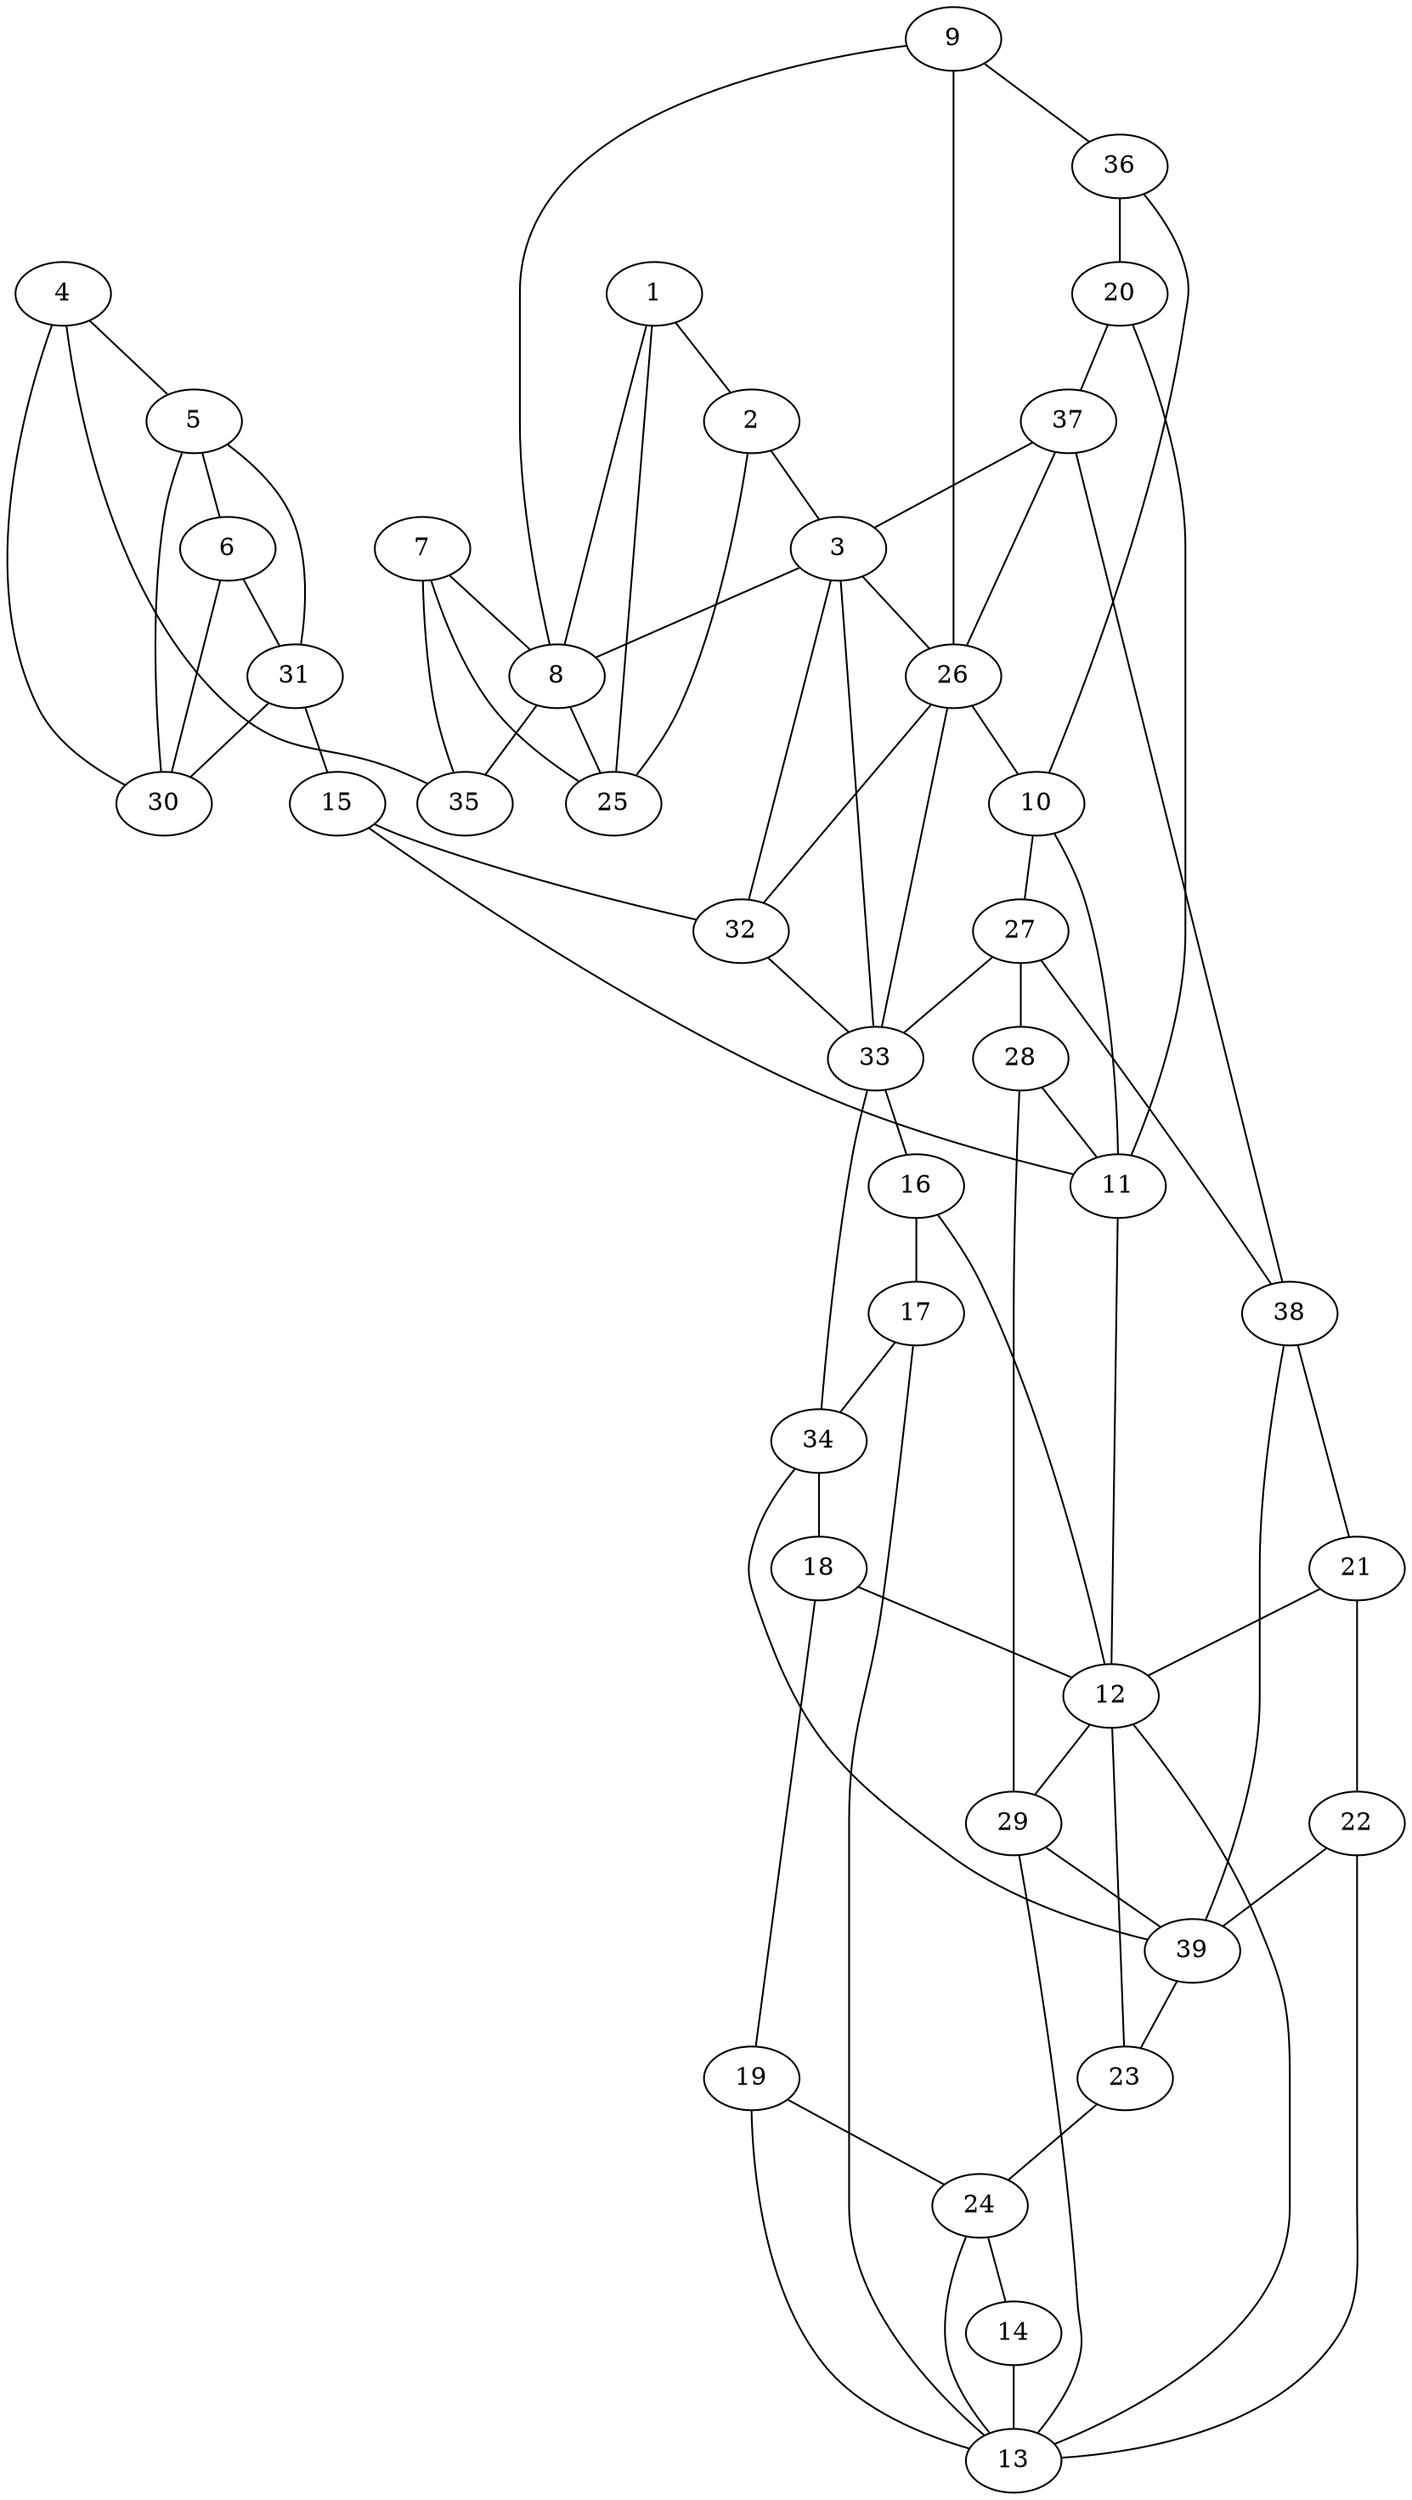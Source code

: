 graph pdb1ban {
	1	 [aaLength=13,
		sequence=TFDGVADYLQTYH,
		type=0];
	2	 [aaLength=9,
		sequence=TKSEAQALG,
		type=0];
	1 -- 2	 [distance0="25.47225",
		frequency=1,
		type0=2];
	8	 [aaLength=9,
		sequence=TKSEAQALG,
		type=0];
	1 -- 8	 [distance0="31.0586",
		frequency=1,
		type0=3];
	25	 [aaLength=4,
		sequence=PDNY,
		type=2];
	1 -- 25	 [distance0="19.64709",
		frequency=1,
		type0=1];
	3	 [aaLength=6,
		sequence=NLADVA,
		type=0];
	2 -- 3	 [distance0="18.18288",
		distance1="6.0",
		frequency=2,
		type0=3,
		type1=4];
	2 -- 25	 [distance0="7.404679",
		frequency=1,
		type0=1];
	3 -- 8	 [distance0="18.08348",
		frequency=1,
		type0=2];
	26	 [aaLength=4,
		sequence=APGK,
		type=2];
	3 -- 26	 [distance0="5.655442",
		distance1="0.0",
		frequency=2,
		type0=1,
		type1=5];
	4	 [aaLength=13,
		sequence=TFDGVADYLQTYH,
		type=0];
	5	 [aaLength=9,
		sequence=TKSEAQALG,
		type=0];
	4 -- 5	 [distance0="25.47614",
		frequency=1,
		type0=2];
	30	 [aaLength=4,
		sequence=PDNY,
		type=2];
	4 -- 30	 [distance0="19.76702",
		distance1="2.0",
		frequency=2,
		type0=1,
		type1=4];
	35	 [aaLength=4,
		sequence=PDNY,
		type=2];
	4 -- 35	 [distance0="27.77506",
		frequency=1,
		type0=3];
	6	 [aaLength=6,
		sequence=NLADVA,
		type=0];
	5 -- 6	 [distance0="18.23108",
		distance1="6.0",
		frequency=2,
		type0=2,
		type1=4];
	5 -- 30	 [distance0="6.959599",
		frequency=1,
		type0=1];
	6 -- 30	 [distance0="20.8464",
		frequency=1,
		type0=3];
	31	 [aaLength=4,
		sequence=APGK,
		type=2];
	6 -- 31	 [distance0="5.723051",
		distance1="0.0",
		frequency=2,
		type0=1,
		type1=5];
	7	 [aaLength=13,
		sequence=TFDGVADYLQTYH,
		type=0];
	7 -- 8	 [distance0="25.62784",
		frequency=1,
		type0=2];
	7 -- 25	 [distance0="28.3288",
		frequency=1,
		type0=3];
	7 -- 35	 [distance0="19.64472",
		distance1="2.0",
		frequency=2,
		type0=1,
		type1=4];
	8 -- 25	 [distance0="14.62257",
		frequency=1,
		type0=2];
	8 -- 35	 [distance0="7.170753",
		frequency=1,
		type0=1];
	9	 [aaLength=6,
		sequence=NLADVA,
		type=0];
	9 -- 8	 [distance0="18.13165",
		frequency=1,
		type0=2];
	9 -- 26	 [distance0="18.54156",
		frequency=1,
		type0=3];
	36	 [aaLength=4,
		sequence=APGK,
		type=2];
	9 -- 36	 [distance0="5.60279",
		distance1="0.0",
		frequency=2,
		type0=1,
		type1=5];
	10	 [aaLength=6,
		sequence=SIGGDI,
		type=1];
	11	 [aaLength=7,
		sequence=TWREADI,
		type=1];
	10 -- 11	 [distance0="20.0",
		frequency=1,
		type0=3];
	27	 [aaLength=4,
		sequence=NREG,
		type=2];
	10 -- 27	 [distance0="2.0",
		frequency=1,
		type0=4];
	12	 [aaLength=7,
		sequence=SDRILYA,
		type=1];
	11 -- 12	 [distance0="15.0",
		distance1="8.0",
		frequency=2,
		type0=3,
		type1=4];
	13	 [aaLength=6,
		sequence=WLIYKT,
		type=1];
	12 -- 13	 [distance0="9.0",
		frequency=1,
		type0=3];
	29	 [aaLength=4,
		sequence=ASDW,
		type=2];
	12 -- 29	 [distance0="0.0",
		frequency=1,
		type0=5];
	14	 [aaLength=3,
		sequence=FTK,
		type=1];
	14 -- 13	 [distance0="12.0",
		frequency=1,
		type0=3];
	15	 [aaLength=6,
		sequence=SIGGDI,
		type=1];
	15 -- 11	 [distance0="20.0",
		frequency=1,
		type0=3];
	32	 [aaLength=4,
		sequence=NREG,
		type=2];
	15 -- 32	 [distance0="2.0",
		frequency=1,
		type0=4];
	16	 [aaLength=7,
		sequence=TWREADI,
		type=1];
	16 -- 12	 [distance0="15.0",
		frequency=1,
		type0=3];
	17	 [aaLength=7,
		sequence=SDRILYA,
		type=1];
	16 -- 17	 [distance0="8.0",
		frequency=1,
		type0=4];
	17 -- 13	 [distance0="9.0",
		frequency=1,
		type0=3];
	34	 [aaLength=4,
		sequence=ASDW,
		type=2];
	17 -- 34	 [distance0="0.0",
		frequency=1,
		type0=5];
	18	 [aaLength=6,
		sequence=WLIYKT,
		type=1];
	18 -- 12	 [distance0="9.0",
		frequency=1,
		type0=3];
	19	 [aaLength=3,
		sequence=FTK,
		type=1];
	18 -- 19	 [distance0="6.0",
		frequency=1,
		type0=4];
	19 -- 13	 [distance0="12.0",
		frequency=1,
		type0=3];
	24	 [aaLength=3,
		sequence=FTK,
		type=1];
	19 -- 24	 [distance0="0.0",
		frequency=1,
		type0=2];
	20	 [aaLength=6,
		sequence=SIGGDI,
		type=1];
	20 -- 11	 [distance0="20.0",
		frequency=1,
		type0=3];
	37	 [aaLength=4,
		sequence=NREG,
		type=2];
	20 -- 37	 [distance0="2.0",
		frequency=1,
		type0=4];
	21	 [aaLength=7,
		sequence=TWREADI,
		type=1];
	21 -- 12	 [distance0="15.0",
		frequency=1,
		type0=3];
	22	 [aaLength=7,
		sequence=SDRILYA,
		type=1];
	21 -- 22	 [distance0="8.0",
		frequency=1,
		type0=4];
	22 -- 13	 [distance0="9.0",
		frequency=1,
		type0=3];
	39	 [aaLength=4,
		sequence=ASDW,
		type=2];
	22 -- 39	 [distance0="0.0",
		frequency=1,
		type0=5];
	23	 [aaLength=6,
		sequence=WLIYKT,
		type=1];
	23 -- 12	 [distance0="9.0",
		frequency=1,
		type0=3];
	23 -- 24	 [distance0="6.0",
		frequency=1,
		type0=4];
	24 -- 13	 [distance0="12.0",
		frequency=1,
		type0=3];
	24 -- 14	 [distance0="0.0",
		frequency=1,
		type0=1];
	26 -- 10	 [distance0="0.0",
		frequency=1,
		type0=5];
	26 -- 32	 [distance0="15.32833",
		frequency=1,
		type0=2];
	28	 [aaLength=4,
		sequence=KSGR,
		type=2];
	27 -- 28	 [distance0="9.615478",
		distance1="4.0",
		frequency=2,
		type0=1,
		type1=4];
	33	 [aaLength=4,
		sequence=KSGR,
		type=2];
	27 -- 33	 [distance0="31.36659",
		frequency=1,
		type0=3];
	38	 [aaLength=4,
		sequence=KSGR,
		type=2];
	27 -- 38	 [distance0="30.11744",
		frequency=1,
		type0=2];
	28 -- 11	 [distance0="0.0",
		frequency=1,
		type0=5];
	28 -- 29	 [distance0="27.21627",
		frequency=1,
		type0=2];
	29 -- 13	 [distance0="0.0",
		frequency=1,
		type0=5];
	29 -- 39	 [distance0="25.75392",
		frequency=1,
		type0=1];
	31 -- 5	 [distance0="22.77883",
		frequency=1,
		type0=2];
	31 -- 15	 [distance0="0.0",
		frequency=1,
		type0=5];
	31 -- 30	 [distance0="26.0192",
		frequency=1,
		type0=3];
	32 -- 3	 [distance0="19.21177",
		frequency=1,
		type0=3];
	32 -- 33	 [distance0="9.769892",
		distance1="4.0",
		frequency=2,
		type0=1,
		type1=4];
	33 -- 3	 [distance0="25.7823",
		frequency=1,
		type0=3];
	33 -- 16	 [distance0="0.0",
		frequency=1,
		type0=5];
	33 -- 26	 [distance0="21.66775",
		frequency=1,
		type0=2];
	34 -- 18	 [distance0="0.0",
		frequency=1,
		type0=5];
	34 -- 33	 [distance0="26.95569",
		frequency=1,
		type0=1];
	34 -- 39	 [distance0="31.90737",
		frequency=1,
		type0=2];
	36 -- 10	 [distance0="21.13984",
		frequency=1,
		type0=3];
	36 -- 20	 [distance0="0.0",
		frequency=1,
		type0=5];
	37 -- 3	 [distance0="29.46112",
		frequency=1,
		type0=3];
	37 -- 26	 [distance0="25.90545",
		frequency=1,
		type0=2];
	37 -- 38	 [distance0="9.742383",
		distance1="4.0",
		frequency=2,
		type0=1,
		type1=4];
	38 -- 21	 [distance0="0.0",
		frequency=1,
		type0=5];
	38 -- 39	 [distance0="27.14411",
		frequency=1,
		type0=2];
	39 -- 23	 [distance0="0.0",
		frequency=1,
		type0=5];
}
